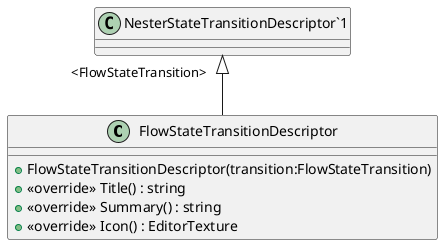 @startuml
class FlowStateTransitionDescriptor {
    + FlowStateTransitionDescriptor(transition:FlowStateTransition)
    + <<override>> Title() : string
    + <<override>> Summary() : string
    + <<override>> Icon() : EditorTexture
}
"NesterStateTransitionDescriptor`1" "<FlowStateTransition>" <|-- FlowStateTransitionDescriptor
@enduml

